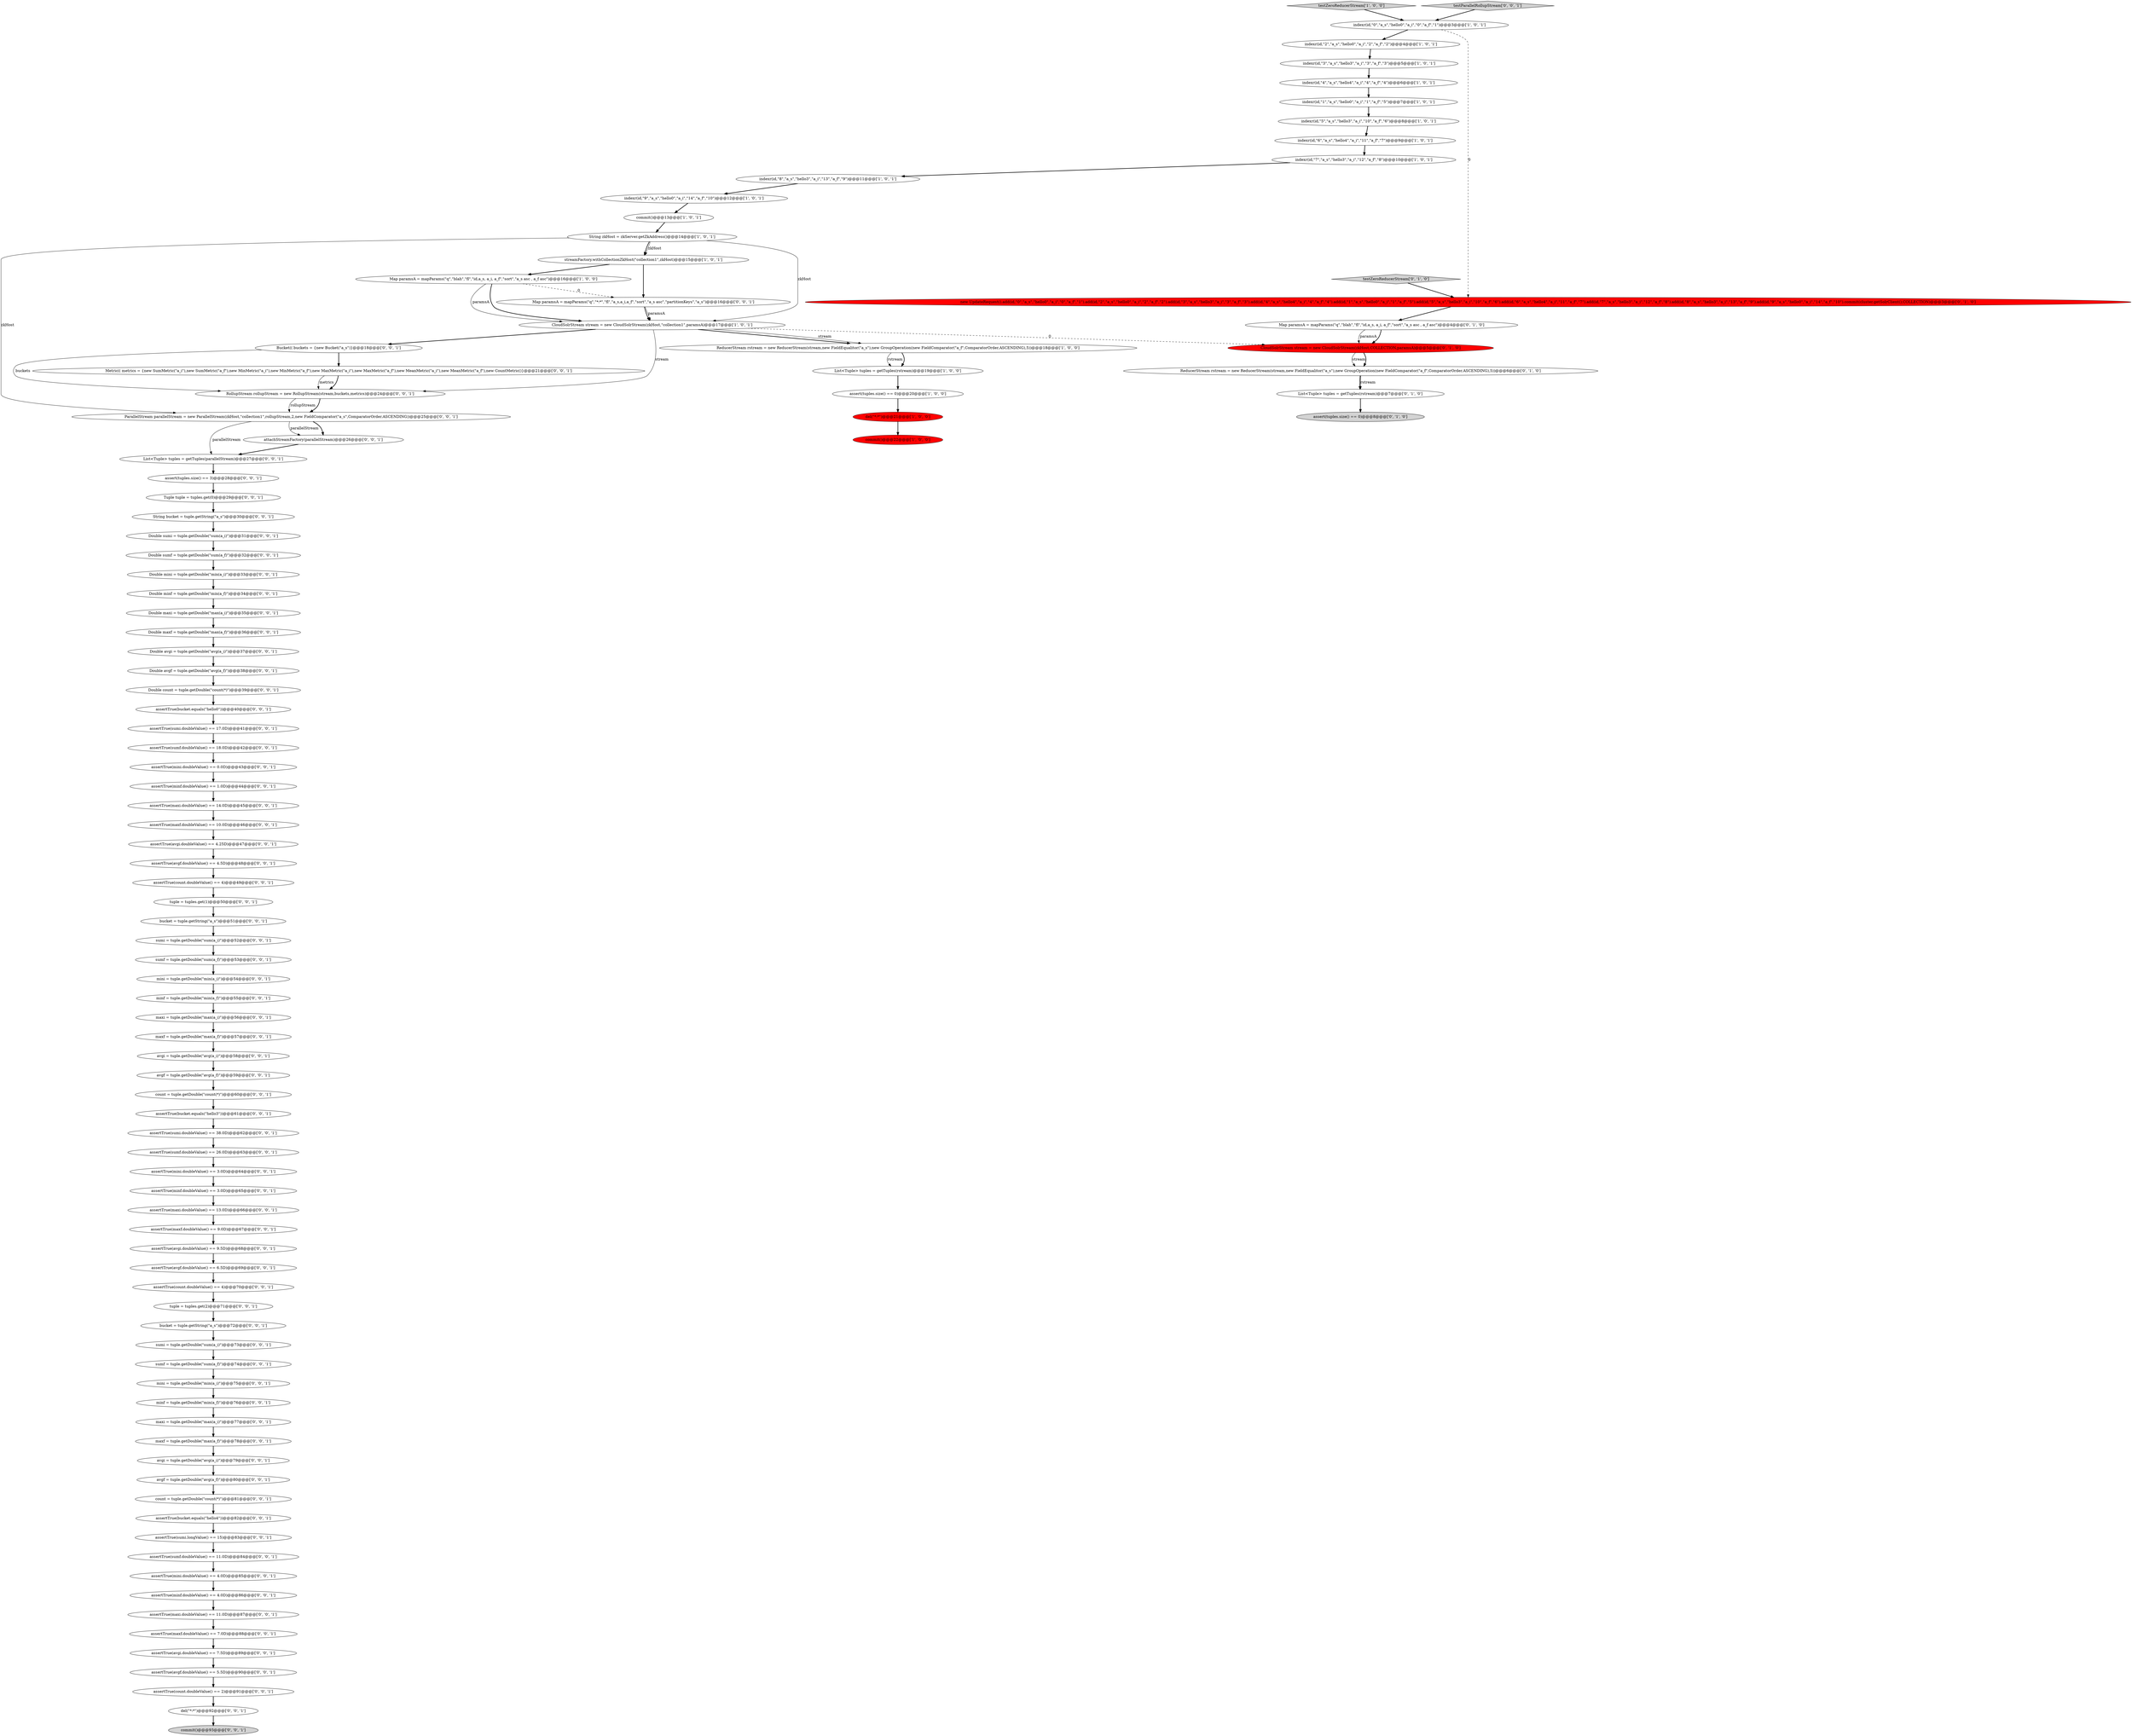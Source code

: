 digraph {
101 [style = filled, label = "assertTrue(maxi.doubleValue() == 13.0D)@@@66@@@['0', '0', '1']", fillcolor = white, shape = ellipse image = "AAA0AAABBB3BBB"];
7 [style = filled, label = "indexr(id,\"1\",\"a_s\",\"hello0\",\"a_i\",\"1\",\"a_f\",\"5\")@@@7@@@['1', '0', '1']", fillcolor = white, shape = ellipse image = "AAA0AAABBB1BBB"];
44 [style = filled, label = "assertTrue(maxf.doubleValue() == 9.0D)@@@67@@@['0', '0', '1']", fillcolor = white, shape = ellipse image = "AAA0AAABBB3BBB"];
86 [style = filled, label = "ParallelStream parallelStream = new ParallelStream(zkHost,\"collection1\",rollupStream,2,new FieldComparator(\"a_s\",ComparatorOrder.ASCENDING))@@@25@@@['0', '0', '1']", fillcolor = white, shape = ellipse image = "AAA0AAABBB3BBB"];
46 [style = filled, label = "assertTrue(minf.doubleValue() == 1.0D)@@@44@@@['0', '0', '1']", fillcolor = white, shape = ellipse image = "AAA0AAABBB3BBB"];
97 [style = filled, label = "del(\"*:*\")@@@92@@@['0', '0', '1']", fillcolor = white, shape = ellipse image = "AAA0AAABBB3BBB"];
100 [style = filled, label = "Metric(( metrics = {new SumMetric(\"a_i\"),new SumMetric(\"a_f\"),new MinMetric(\"a_i\"),new MinMetric(\"a_f\"),new MaxMetric(\"a_i\"),new MaxMetric(\"a_f\"),new MeanMetric(\"a_i\"),new MeanMetric(\"a_f\"),new CountMetric()}@@@21@@@['0', '0', '1']", fillcolor = white, shape = ellipse image = "AAA0AAABBB3BBB"];
26 [style = filled, label = "testZeroReducerStream['0', '1', '0']", fillcolor = lightgray, shape = diamond image = "AAA0AAABBB2BBB"];
71 [style = filled, label = "Double avgi = tuple.getDouble(\"avg(a_i)\")@@@37@@@['0', '0', '1']", fillcolor = white, shape = ellipse image = "AAA0AAABBB3BBB"];
81 [style = filled, label = "count = tuple.getDouble(\"count(*)\")@@@81@@@['0', '0', '1']", fillcolor = white, shape = ellipse image = "AAA0AAABBB3BBB"];
50 [style = filled, label = "Double count = tuple.getDouble(\"count(*)\")@@@39@@@['0', '0', '1']", fillcolor = white, shape = ellipse image = "AAA0AAABBB3BBB"];
40 [style = filled, label = "Double avgf = tuple.getDouble(\"avg(a_f)\")@@@38@@@['0', '0', '1']", fillcolor = white, shape = ellipse image = "AAA0AAABBB3BBB"];
5 [style = filled, label = "testZeroReducerStream['1', '0', '0']", fillcolor = lightgray, shape = diamond image = "AAA0AAABBB1BBB"];
13 [style = filled, label = "assert(tuples.size() == 0)@@@20@@@['1', '0', '0']", fillcolor = white, shape = ellipse image = "AAA0AAABBB1BBB"];
36 [style = filled, label = "Double sumi = tuple.getDouble(\"sum(a_i)\")@@@31@@@['0', '0', '1']", fillcolor = white, shape = ellipse image = "AAA0AAABBB3BBB"];
39 [style = filled, label = "Double sumf = tuple.getDouble(\"sum(a_f)\")@@@32@@@['0', '0', '1']", fillcolor = white, shape = ellipse image = "AAA0AAABBB3BBB"];
80 [style = filled, label = "String bucket = tuple.getString(\"a_s\")@@@30@@@['0', '0', '1']", fillcolor = white, shape = ellipse image = "AAA0AAABBB3BBB"];
55 [style = filled, label = "Double maxf = tuple.getDouble(\"max(a_f)\")@@@36@@@['0', '0', '1']", fillcolor = white, shape = ellipse image = "AAA0AAABBB3BBB"];
78 [style = filled, label = "bucket = tuple.getString(\"a_s\")@@@72@@@['0', '0', '1']", fillcolor = white, shape = ellipse image = "AAA0AAABBB3BBB"];
37 [style = filled, label = "assertTrue(count.doubleValue() == 4)@@@49@@@['0', '0', '1']", fillcolor = white, shape = ellipse image = "AAA0AAABBB3BBB"];
61 [style = filled, label = "assertTrue(count.doubleValue() == 4)@@@70@@@['0', '0', '1']", fillcolor = white, shape = ellipse image = "AAA0AAABBB3BBB"];
67 [style = filled, label = "sumf = tuple.getDouble(\"sum(a_f)\")@@@74@@@['0', '0', '1']", fillcolor = white, shape = ellipse image = "AAA0AAABBB3BBB"];
49 [style = filled, label = "tuple = tuples.get(1)@@@50@@@['0', '0', '1']", fillcolor = white, shape = ellipse image = "AAA0AAABBB3BBB"];
11 [style = filled, label = "indexr(id,\"7\",\"a_s\",\"hello3\",\"a_i\",\"12\",\"a_f\",\"8\")@@@10@@@['1', '0', '1']", fillcolor = white, shape = ellipse image = "AAA0AAABBB1BBB"];
12 [style = filled, label = "indexr(id,\"5\",\"a_s\",\"hello3\",\"a_i\",\"10\",\"a_f\",\"6\")@@@8@@@['1', '0', '1']", fillcolor = white, shape = ellipse image = "AAA0AAABBB1BBB"];
88 [style = filled, label = "Double mini = tuple.getDouble(\"min(a_i)\")@@@33@@@['0', '0', '1']", fillcolor = white, shape = ellipse image = "AAA0AAABBB3BBB"];
84 [style = filled, label = "assert(tuples.size() == 3)@@@28@@@['0', '0', '1']", fillcolor = white, shape = ellipse image = "AAA0AAABBB3BBB"];
38 [style = filled, label = "Bucket(( buckets = {new Bucket(\"a_s\")}@@@18@@@['0', '0', '1']", fillcolor = white, shape = ellipse image = "AAA0AAABBB3BBB"];
6 [style = filled, label = "indexr(id,\"9\",\"a_s\",\"hello0\",\"a_i\",\"14\",\"a_f\",\"10\")@@@12@@@['1', '0', '1']", fillcolor = white, shape = ellipse image = "AAA0AAABBB1BBB"];
63 [style = filled, label = "assertTrue(sumf.doubleValue() == 26.0D)@@@63@@@['0', '0', '1']", fillcolor = white, shape = ellipse image = "AAA0AAABBB3BBB"];
87 [style = filled, label = "attachStreamFactory(parallelStream)@@@26@@@['0', '0', '1']", fillcolor = white, shape = ellipse image = "AAA0AAABBB3BBB"];
92 [style = filled, label = "Double minf = tuple.getDouble(\"min(a_f)\")@@@34@@@['0', '0', '1']", fillcolor = white, shape = ellipse image = "AAA0AAABBB3BBB"];
33 [style = filled, label = "assertTrue(avgf.doubleValue() == 4.5D)@@@48@@@['0', '0', '1']", fillcolor = white, shape = ellipse image = "AAA0AAABBB3BBB"];
8 [style = filled, label = "streamFactory.withCollectionZkHost(\"collection1\",zkHost)@@@15@@@['1', '0', '1']", fillcolor = white, shape = ellipse image = "AAA0AAABBB1BBB"];
32 [style = filled, label = "maxi = tuple.getDouble(\"max(a_i)\")@@@77@@@['0', '0', '1']", fillcolor = white, shape = ellipse image = "AAA0AAABBB3BBB"];
45 [style = filled, label = "testParallelRollupStream['0', '0', '1']", fillcolor = lightgray, shape = diamond image = "AAA0AAABBB3BBB"];
51 [style = filled, label = "Double maxi = tuple.getDouble(\"max(a_i)\")@@@35@@@['0', '0', '1']", fillcolor = white, shape = ellipse image = "AAA0AAABBB3BBB"];
9 [style = filled, label = "CloudSolrStream stream = new CloudSolrStream(zkHost,\"collection1\",paramsA)@@@17@@@['1', '0', '1']", fillcolor = white, shape = ellipse image = "AAA0AAABBB1BBB"];
18 [style = filled, label = "indexr(id,\"8\",\"a_s\",\"hello3\",\"a_i\",\"13\",\"a_f\",\"9\")@@@11@@@['1', '0', '1']", fillcolor = white, shape = ellipse image = "AAA0AAABBB1BBB"];
29 [style = filled, label = "assertTrue(maxi.doubleValue() == 14.0D)@@@45@@@['0', '0', '1']", fillcolor = white, shape = ellipse image = "AAA0AAABBB3BBB"];
68 [style = filled, label = "avgf = tuple.getDouble(\"avg(a_f)\")@@@59@@@['0', '0', '1']", fillcolor = white, shape = ellipse image = "AAA0AAABBB3BBB"];
27 [style = filled, label = "ReducerStream rstream = new ReducerStream(stream,new FieldEqualitor(\"a_s\"),new GroupOperation(new FieldComparator(\"a_f\",ComparatorOrder.ASCENDING),5))@@@6@@@['0', '1', '0']", fillcolor = white, shape = ellipse image = "AAA0AAABBB2BBB"];
15 [style = filled, label = "String zkHost = zkServer.getZkAddress()@@@14@@@['1', '0', '1']", fillcolor = white, shape = ellipse image = "AAA0AAABBB1BBB"];
62 [style = filled, label = "RollupStream rollupStream = new RollupStream(stream,buckets,metrics)@@@24@@@['0', '0', '1']", fillcolor = white, shape = ellipse image = "AAA0AAABBB3BBB"];
48 [style = filled, label = "assertTrue(mini.doubleValue() == 3.0D)@@@64@@@['0', '0', '1']", fillcolor = white, shape = ellipse image = "AAA0AAABBB3BBB"];
22 [style = filled, label = "CloudSolrStream stream = new CloudSolrStream(zkHost,COLLECTION,paramsA)@@@5@@@['0', '1', '0']", fillcolor = red, shape = ellipse image = "AAA1AAABBB2BBB"];
14 [style = filled, label = "indexr(id,\"3\",\"a_s\",\"hello3\",\"a_i\",\"3\",\"a_f\",\"3\")@@@5@@@['1', '0', '1']", fillcolor = white, shape = ellipse image = "AAA0AAABBB1BBB"];
76 [style = filled, label = "minf = tuple.getDouble(\"min(a_f)\")@@@76@@@['0', '0', '1']", fillcolor = white, shape = ellipse image = "AAA0AAABBB3BBB"];
69 [style = filled, label = "Map paramsA = mapParams(\"q\",\"*:*\",\"fl\",\"a_s,a_i,a_f\",\"sort\",\"a_s asc\",\"partitionKeys\",\"a_s\")@@@16@@@['0', '0', '1']", fillcolor = white, shape = ellipse image = "AAA0AAABBB3BBB"];
83 [style = filled, label = "assertTrue(minf.doubleValue() == 3.0D)@@@65@@@['0', '0', '1']", fillcolor = white, shape = ellipse image = "AAA0AAABBB3BBB"];
70 [style = filled, label = "assertTrue(sumf.doubleValue() == 11.0D)@@@84@@@['0', '0', '1']", fillcolor = white, shape = ellipse image = "AAA0AAABBB3BBB"];
0 [style = filled, label = "indexr(id,\"4\",\"a_s\",\"hello4\",\"a_i\",\"4\",\"a_f\",\"4\")@@@6@@@['1', '0', '1']", fillcolor = white, shape = ellipse image = "AAA0AAABBB1BBB"];
52 [style = filled, label = "assertTrue(minf.doubleValue() == 4.0D)@@@86@@@['0', '0', '1']", fillcolor = white, shape = ellipse image = "AAA0AAABBB3BBB"];
41 [style = filled, label = "assertTrue(bucket.equals(\"hello0\"))@@@40@@@['0', '0', '1']", fillcolor = white, shape = ellipse image = "AAA0AAABBB3BBB"];
2 [style = filled, label = "indexr(id,\"2\",\"a_s\",\"hello0\",\"a_i\",\"2\",\"a_f\",\"2\")@@@4@@@['1', '0', '1']", fillcolor = white, shape = ellipse image = "AAA0AAABBB1BBB"];
79 [style = filled, label = "assertTrue(sumi.longValue() == 15)@@@83@@@['0', '0', '1']", fillcolor = white, shape = ellipse image = "AAA0AAABBB3BBB"];
17 [style = filled, label = "commit()@@@22@@@['1', '0', '0']", fillcolor = red, shape = ellipse image = "AAA1AAABBB1BBB"];
91 [style = filled, label = "minf = tuple.getDouble(\"min(a_f)\")@@@55@@@['0', '0', '1']", fillcolor = white, shape = ellipse image = "AAA0AAABBB3BBB"];
16 [style = filled, label = "List<Tuple> tuples = getTuples(rstream)@@@19@@@['1', '0', '0']", fillcolor = white, shape = ellipse image = "AAA0AAABBB1BBB"];
4 [style = filled, label = "commit()@@@13@@@['1', '0', '1']", fillcolor = white, shape = ellipse image = "AAA0AAABBB1BBB"];
82 [style = filled, label = "assertTrue(avgi.doubleValue() == 4.25D)@@@47@@@['0', '0', '1']", fillcolor = white, shape = ellipse image = "AAA0AAABBB3BBB"];
25 [style = filled, label = "assert(tuples.size() == 0)@@@8@@@['0', '1', '0']", fillcolor = lightgray, shape = ellipse image = "AAA0AAABBB2BBB"];
93 [style = filled, label = "assertTrue(maxf.doubleValue() == 7.0D)@@@88@@@['0', '0', '1']", fillcolor = white, shape = ellipse image = "AAA0AAABBB3BBB"];
3 [style = filled, label = "del(\"*:*\")@@@21@@@['1', '0', '0']", fillcolor = red, shape = ellipse image = "AAA1AAABBB1BBB"];
74 [style = filled, label = "mini = tuple.getDouble(\"min(a_i)\")@@@54@@@['0', '0', '1']", fillcolor = white, shape = ellipse image = "AAA0AAABBB3BBB"];
42 [style = filled, label = "assertTrue(maxi.doubleValue() == 11.0D)@@@87@@@['0', '0', '1']", fillcolor = white, shape = ellipse image = "AAA0AAABBB3BBB"];
28 [style = filled, label = "avgi = tuple.getDouble(\"avg(a_i)\")@@@79@@@['0', '0', '1']", fillcolor = white, shape = ellipse image = "AAA0AAABBB3BBB"];
20 [style = filled, label = "Map paramsA = mapParams(\"q\",\"blah\",\"fl\",\"id,a_s, a_i, a_f\",\"sort\",\"a_s asc , a_f asc\")@@@16@@@['1', '0', '0']", fillcolor = white, shape = ellipse image = "AAA0AAABBB1BBB"];
77 [style = filled, label = "sumi = tuple.getDouble(\"sum(a_i)\")@@@73@@@['0', '0', '1']", fillcolor = white, shape = ellipse image = "AAA0AAABBB3BBB"];
90 [style = filled, label = "avgf = tuple.getDouble(\"avg(a_f)\")@@@80@@@['0', '0', '1']", fillcolor = white, shape = ellipse image = "AAA0AAABBB3BBB"];
89 [style = filled, label = "Tuple tuple = tuples.get(0)@@@29@@@['0', '0', '1']", fillcolor = white, shape = ellipse image = "AAA0AAABBB3BBB"];
58 [style = filled, label = "bucket = tuple.getString(\"a_s\")@@@51@@@['0', '0', '1']", fillcolor = white, shape = ellipse image = "AAA0AAABBB3BBB"];
65 [style = filled, label = "maxi = tuple.getDouble(\"max(a_i)\")@@@56@@@['0', '0', '1']", fillcolor = white, shape = ellipse image = "AAA0AAABBB3BBB"];
53 [style = filled, label = "assertTrue(avgf.doubleValue() == 5.5D)@@@90@@@['0', '0', '1']", fillcolor = white, shape = ellipse image = "AAA0AAABBB3BBB"];
94 [style = filled, label = "assertTrue(avgi.doubleValue() == 7.5D)@@@89@@@['0', '0', '1']", fillcolor = white, shape = ellipse image = "AAA0AAABBB3BBB"];
19 [style = filled, label = "indexr(id,\"0\",\"a_s\",\"hello0\",\"a_i\",\"0\",\"a_f\",\"1\")@@@3@@@['1', '0', '1']", fillcolor = white, shape = ellipse image = "AAA0AAABBB1BBB"];
21 [style = filled, label = "Map paramsA = mapParams(\"q\",\"blah\",\"fl\",\"id,a_s, a_i, a_f\",\"sort\",\"a_s asc , a_f asc\")@@@4@@@['0', '1', '0']", fillcolor = white, shape = ellipse image = "AAA0AAABBB2BBB"];
64 [style = filled, label = "assertTrue(maxf.doubleValue() == 10.0D)@@@46@@@['0', '0', '1']", fillcolor = white, shape = ellipse image = "AAA0AAABBB3BBB"];
66 [style = filled, label = "avgi = tuple.getDouble(\"avg(a_i)\")@@@58@@@['0', '0', '1']", fillcolor = white, shape = ellipse image = "AAA0AAABBB3BBB"];
75 [style = filled, label = "assertTrue(bucket.equals(\"hello3\"))@@@61@@@['0', '0', '1']", fillcolor = white, shape = ellipse image = "AAA0AAABBB3BBB"];
1 [style = filled, label = "indexr(id,\"6\",\"a_s\",\"hello4\",\"a_i\",\"11\",\"a_f\",\"7\")@@@9@@@['1', '0', '1']", fillcolor = white, shape = ellipse image = "AAA0AAABBB1BBB"];
10 [style = filled, label = "ReducerStream rstream = new ReducerStream(stream,new FieldEqualitor(\"a_s\"),new GroupOperation(new FieldComparator(\"a_f\",ComparatorOrder.ASCENDING),5))@@@18@@@['1', '0', '0']", fillcolor = white, shape = ellipse image = "AAA0AAABBB1BBB"];
59 [style = filled, label = "mini = tuple.getDouble(\"min(a_i)\")@@@75@@@['0', '0', '1']", fillcolor = white, shape = ellipse image = "AAA0AAABBB3BBB"];
57 [style = filled, label = "List<Tuple> tuples = getTuples(parallelStream)@@@27@@@['0', '0', '1']", fillcolor = white, shape = ellipse image = "AAA0AAABBB3BBB"];
99 [style = filled, label = "maxf = tuple.getDouble(\"max(a_f)\")@@@78@@@['0', '0', '1']", fillcolor = white, shape = ellipse image = "AAA0AAABBB3BBB"];
47 [style = filled, label = "sumf = tuple.getDouble(\"sum(a_f)\")@@@53@@@['0', '0', '1']", fillcolor = white, shape = ellipse image = "AAA0AAABBB3BBB"];
24 [style = filled, label = "List<Tuple> tuples = getTuples(rstream)@@@7@@@['0', '1', '0']", fillcolor = white, shape = ellipse image = "AAA0AAABBB2BBB"];
98 [style = filled, label = "assertTrue(mini.doubleValue() == 0.0D)@@@43@@@['0', '0', '1']", fillcolor = white, shape = ellipse image = "AAA0AAABBB3BBB"];
73 [style = filled, label = "assertTrue(avgf.doubleValue() == 6.5D)@@@69@@@['0', '0', '1']", fillcolor = white, shape = ellipse image = "AAA0AAABBB3BBB"];
72 [style = filled, label = "assertTrue(sumi.doubleValue() == 38.0D)@@@62@@@['0', '0', '1']", fillcolor = white, shape = ellipse image = "AAA0AAABBB3BBB"];
34 [style = filled, label = "maxf = tuple.getDouble(\"max(a_f)\")@@@57@@@['0', '0', '1']", fillcolor = white, shape = ellipse image = "AAA0AAABBB3BBB"];
35 [style = filled, label = "assertTrue(count.doubleValue() == 2)@@@91@@@['0', '0', '1']", fillcolor = white, shape = ellipse image = "AAA0AAABBB3BBB"];
23 [style = filled, label = "new UpdateRequest().add(id,\"0\",\"a_s\",\"hello0\",\"a_i\",\"0\",\"a_f\",\"1\").add(id,\"2\",\"a_s\",\"hello0\",\"a_i\",\"2\",\"a_f\",\"2\").add(id,\"3\",\"a_s\",\"hello3\",\"a_i\",\"3\",\"a_f\",\"3\").add(id,\"4\",\"a_s\",\"hello4\",\"a_i\",\"4\",\"a_f\",\"4\").add(id,\"1\",\"a_s\",\"hello0\",\"a_i\",\"1\",\"a_f\",\"5\").add(id,\"5\",\"a_s\",\"hello3\",\"a_i\",\"10\",\"a_f\",\"6\").add(id,\"6\",\"a_s\",\"hello4\",\"a_i\",\"11\",\"a_f\",\"7\").add(id,\"7\",\"a_s\",\"hello3\",\"a_i\",\"12\",\"a_f\",\"8\").add(id,\"8\",\"a_s\",\"hello3\",\"a_i\",\"13\",\"a_f\",\"9\").add(id,\"9\",\"a_s\",\"hello0\",\"a_i\",\"14\",\"a_f\",\"10\").commit(cluster.getSolrClient(),COLLECTION)@@@3@@@['0', '1', '0']", fillcolor = red, shape = ellipse image = "AAA1AAABBB2BBB"];
85 [style = filled, label = "assertTrue(avgi.doubleValue() == 9.5D)@@@68@@@['0', '0', '1']", fillcolor = white, shape = ellipse image = "AAA0AAABBB3BBB"];
96 [style = filled, label = "assertTrue(bucket.equals(\"hello4\"))@@@82@@@['0', '0', '1']", fillcolor = white, shape = ellipse image = "AAA0AAABBB3BBB"];
56 [style = filled, label = "commit()@@@93@@@['0', '0', '1']", fillcolor = lightgray, shape = ellipse image = "AAA0AAABBB3BBB"];
95 [style = filled, label = "assertTrue(mini.doubleValue() == 4.0D)@@@85@@@['0', '0', '1']", fillcolor = white, shape = ellipse image = "AAA0AAABBB3BBB"];
54 [style = filled, label = "count = tuple.getDouble(\"count(*)\")@@@60@@@['0', '0', '1']", fillcolor = white, shape = ellipse image = "AAA0AAABBB3BBB"];
31 [style = filled, label = "tuple = tuples.get(2)@@@71@@@['0', '0', '1']", fillcolor = white, shape = ellipse image = "AAA0AAABBB3BBB"];
43 [style = filled, label = "assertTrue(sumf.doubleValue() == 18.0D)@@@42@@@['0', '0', '1']", fillcolor = white, shape = ellipse image = "AAA0AAABBB3BBB"];
30 [style = filled, label = "sumi = tuple.getDouble(\"sum(a_i)\")@@@52@@@['0', '0', '1']", fillcolor = white, shape = ellipse image = "AAA0AAABBB3BBB"];
60 [style = filled, label = "assertTrue(sumi.doubleValue() == 17.0D)@@@41@@@['0', '0', '1']", fillcolor = white, shape = ellipse image = "AAA0AAABBB3BBB"];
44->85 [style = bold, label=""];
37->49 [style = bold, label=""];
63->48 [style = bold, label=""];
20->9 [style = bold, label=""];
35->97 [style = bold, label=""];
58->30 [style = bold, label=""];
20->9 [style = solid, label="paramsA"];
69->9 [style = bold, label=""];
4->15 [style = bold, label=""];
48->83 [style = bold, label=""];
101->44 [style = bold, label=""];
82->33 [style = bold, label=""];
9->10 [style = bold, label=""];
84->89 [style = bold, label=""];
15->86 [style = solid, label="zkHost"];
8->20 [style = bold, label=""];
47->74 [style = bold, label=""];
19->23 [style = dashed, label="0"];
93->94 [style = bold, label=""];
38->100 [style = bold, label=""];
2->14 [style = bold, label=""];
73->61 [style = bold, label=""];
96->79 [style = bold, label=""];
9->38 [style = bold, label=""];
38->62 [style = solid, label="buckets"];
62->86 [style = bold, label=""];
40->50 [style = bold, label=""];
15->8 [style = solid, label="zkHost"];
22->27 [style = solid, label="stream"];
49->58 [style = bold, label=""];
76->32 [style = bold, label=""];
89->80 [style = bold, label=""];
19->2 [style = bold, label=""];
100->62 [style = bold, label=""];
12->1 [style = bold, label=""];
62->86 [style = solid, label="rollupStream"];
11->18 [style = bold, label=""];
85->73 [style = bold, label=""];
80->36 [style = bold, label=""];
1->11 [style = bold, label=""];
0->7 [style = bold, label=""];
53->35 [style = bold, label=""];
6->4 [style = bold, label=""];
32->99 [style = bold, label=""];
81->96 [style = bold, label=""];
52->42 [style = bold, label=""];
21->22 [style = bold, label=""];
29->64 [style = bold, label=""];
30->47 [style = bold, label=""];
8->69 [style = bold, label=""];
99->28 [style = bold, label=""];
50->41 [style = bold, label=""];
94->53 [style = bold, label=""];
70->95 [style = bold, label=""];
21->22 [style = solid, label="paramsA"];
97->56 [style = bold, label=""];
64->82 [style = bold, label=""];
95->52 [style = bold, label=""];
16->13 [style = bold, label=""];
28->90 [style = bold, label=""];
9->10 [style = solid, label="stream"];
55->71 [style = bold, label=""];
100->62 [style = solid, label="metrics"];
39->88 [style = bold, label=""];
9->22 [style = dashed, label="0"];
36->39 [style = bold, label=""];
43->98 [style = bold, label=""];
46->29 [style = bold, label=""];
5->19 [style = bold, label=""];
92->51 [style = bold, label=""];
54->75 [style = bold, label=""];
72->63 [style = bold, label=""];
10->16 [style = bold, label=""];
18->6 [style = bold, label=""];
24->25 [style = bold, label=""];
3->17 [style = bold, label=""];
75->72 [style = bold, label=""];
27->24 [style = bold, label=""];
71->40 [style = bold, label=""];
77->67 [style = bold, label=""];
59->76 [style = bold, label=""];
83->101 [style = bold, label=""];
60->43 [style = bold, label=""];
33->37 [style = bold, label=""];
31->78 [style = bold, label=""];
15->8 [style = bold, label=""];
74->91 [style = bold, label=""];
10->16 [style = solid, label="rstream"];
34->66 [style = bold, label=""];
7->12 [style = bold, label=""];
98->46 [style = bold, label=""];
65->34 [style = bold, label=""];
61->31 [style = bold, label=""];
66->68 [style = bold, label=""];
15->9 [style = solid, label="zkHost"];
41->60 [style = bold, label=""];
87->57 [style = bold, label=""];
88->92 [style = bold, label=""];
86->87 [style = bold, label=""];
78->77 [style = bold, label=""];
90->81 [style = bold, label=""];
79->70 [style = bold, label=""];
27->24 [style = solid, label="rstream"];
91->65 [style = bold, label=""];
42->93 [style = bold, label=""];
14->0 [style = bold, label=""];
13->3 [style = bold, label=""];
23->21 [style = bold, label=""];
22->27 [style = bold, label=""];
51->55 [style = bold, label=""];
45->19 [style = bold, label=""];
9->62 [style = solid, label="stream"];
26->23 [style = bold, label=""];
86->87 [style = solid, label="parallelStream"];
20->69 [style = dashed, label="0"];
86->57 [style = solid, label="parallelStream"];
68->54 [style = bold, label=""];
57->84 [style = bold, label=""];
69->9 [style = solid, label="paramsA"];
67->59 [style = bold, label=""];
}
